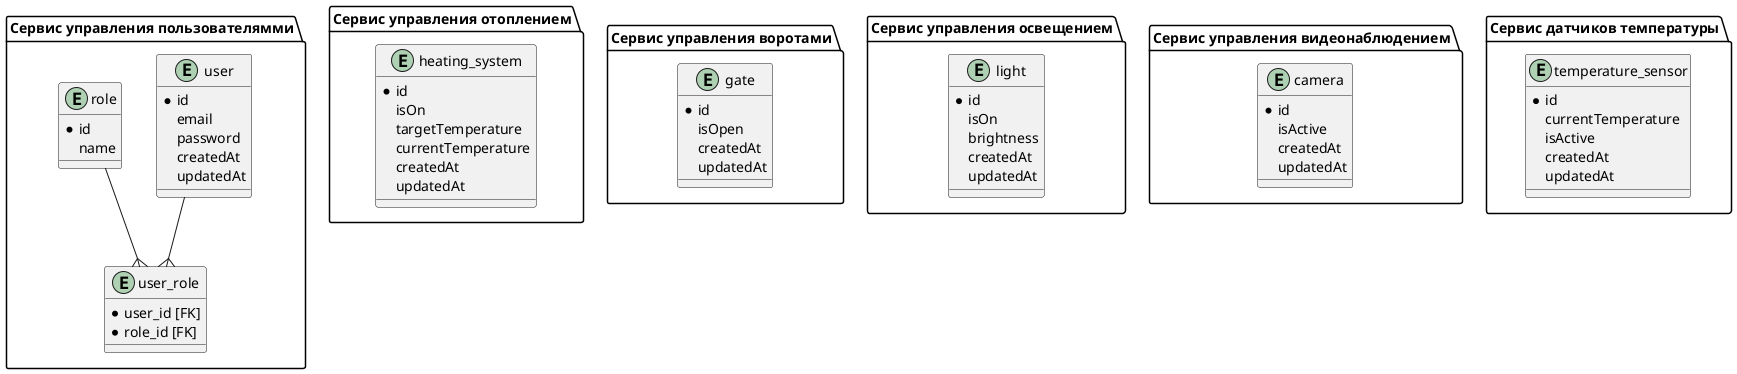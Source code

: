 @startuml
package user_package as "Сервис управления пользователямми" {
    entity user {
        * id
        email
        password
        createdAt
        updatedAt
    }
    
    entity role {
        * id
        name
    }
    
    entity user_role {
        * user_id [FK]
        * role_id [FK]
    }
    user --{ user_role
    role --{ user_role
}

package heating_package as "Сервис управления отоплением" {
    entity heating_system {
        * id
        isOn
        targetTemperature
        currentTemperature
        createdAt
        updatedAt
    }
}

package gate_package as "Сервис управления воротами" {
    entity gate {
        * id
        isOpen
        createdAt
        updatedAt
    }
}

package light_package as "Сервис управления освещением" {
    entity light {
        * id
        isOn
        brightness
        createdAt
        updatedAt
    }
}

package surveillance_package as "Сервис управления видеонаблюдением" {
    entity camera {
        * id
        isActive
        createdAt
        updatedAt
    }
}

package temperature_sensor_package as "Сервис датчиков температуры" {
    entity temperature_sensor {
        * id
        currentTemperature
        isActive
        createdAt
        updatedAt
    }
}

@enduml
